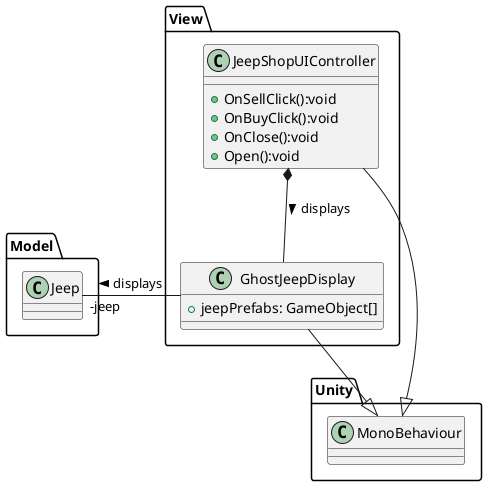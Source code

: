 @startuml
namespace View{
class JeepShopUIController{
    +OnSellClick():void
    +OnBuyClick():void
    +OnClose():void
    +Open():void
}

class GhostJeepDisplay{
    +jeepPrefabs: GameObject[]
}
}
Class Unity.MonoBehaviour{}
JeepShopUIController --|> MonoBehaviour
GhostJeepDisplay --|> MonoBehaviour
GhostJeepDisplay -left- "-jeep" Model.Jeep: displays >
JeepShopUIController *-- GhostJeepDisplay : displays >
@enduml 
